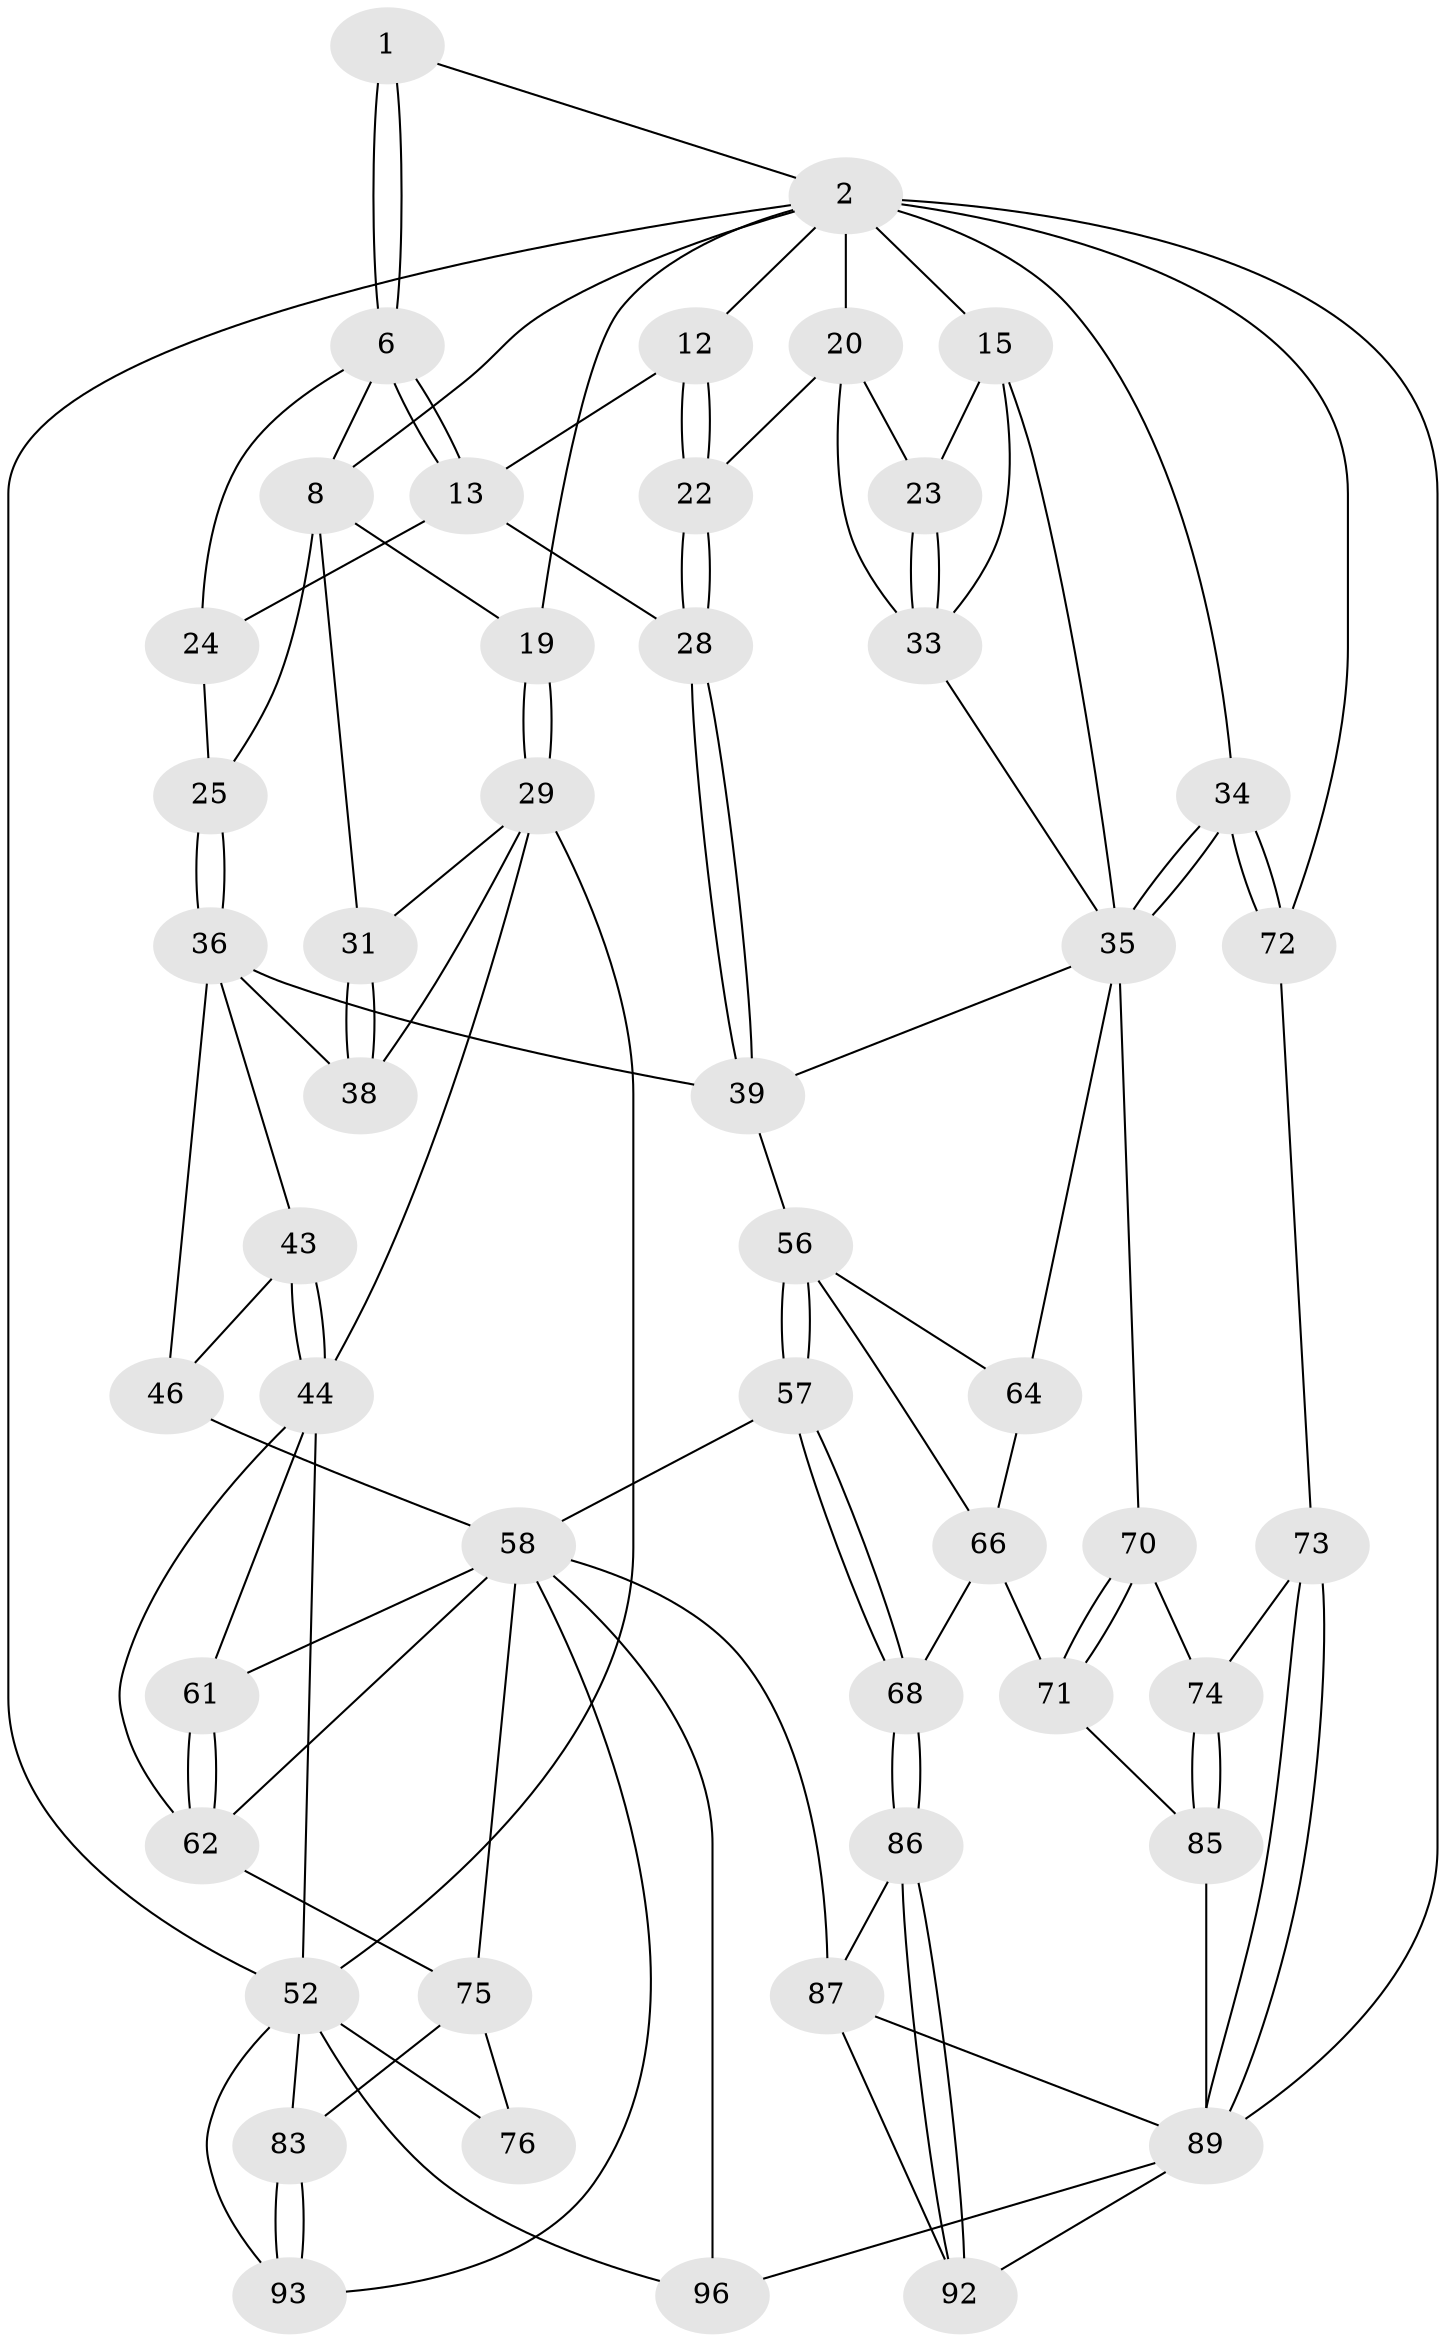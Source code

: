 // original degree distribution, {3: 0.02040816326530612, 4: 0.23469387755102042, 6: 0.21428571428571427, 5: 0.5306122448979592}
// Generated by graph-tools (version 1.1) at 2025/16/03/09/25 04:16:50]
// undirected, 49 vertices, 114 edges
graph export_dot {
graph [start="1"]
  node [color=gray90,style=filled];
  1 [pos="+0.4086368581796481+0"];
  2 [pos="+0.7685629681503483+0",super="+9+3"];
  6 [pos="+0.4216562490837699+0.12313129356822602",super="+7"];
  8 [pos="+0.26205683743460084+0.13939264879227867",super="+18"];
  12 [pos="+0.656403755986402+0.10854038693815217"];
  13 [pos="+0.454115538985188+0.14137276928066825",super="+27"];
  15 [pos="+0.985329149445962+0.1882607515273864",super="+16"];
  19 [pos="+0+0"];
  20 [pos="+0.6824274021728318+0.13583468167006196",super="+21"];
  22 [pos="+0.5306472962549599+0.39941111917083105"];
  23 [pos="+0.7415513078770655+0.3236852571633579"];
  24 [pos="+0.33768558095459933+0.26603376360477055"];
  25 [pos="+0.2757533809497412+0.3216092317240433"];
  28 [pos="+0.5190225010359911+0.4040302418148716"];
  29 [pos="+0+0.24927900818001558",super="+30"];
  31 [pos="+0.09969598927323643+0.2918513556733253"];
  33 [pos="+0.7359414604029315+0.36285697787452936",super="+42"];
  34 [pos="+1+0.5000866105474757"];
  35 [pos="+0.9464834478118725+0.49955936875215246",super="+47"];
  36 [pos="+0.27333204674948686+0.3347647016202572",super="+37+40"];
  38 [pos="+0.18065601561567385+0.37224003615212836"];
  39 [pos="+0.5065782795680591+0.42555403624543087",super="+50"];
  43 [pos="+0.2182429925852241+0.40955838194073685"];
  44 [pos="+0.212700618441334+0.550735287314909",super="+45"];
  46 [pos="+0.3802397311975555+0.5072017713217357"];
  52 [pos="+0.04674231643062988+0.5905482261631254",super="+53"];
  56 [pos="+0.5667353304003716+0.5910596532403715",super="+65"];
  57 [pos="+0.4660498094878264+0.7383726833386351"];
  58 [pos="+0.46347647298650246+0.7381821042135972",super="+59+77"];
  61 [pos="+0.24473035900536944+0.5533897892654704"];
  62 [pos="+0.2680297501220126+0.7083111624466765",super="+63"];
  64 [pos="+0.6941679592771509+0.6296980362995456"];
  66 [pos="+0.6077701395776011+0.6537738859953742",super="+67+69"];
  68 [pos="+0.5197982488232932+0.7687889493617751"];
  70 [pos="+0.8239325024934291+0.6731471856841148"];
  71 [pos="+0.6679633076383267+0.7866482511776045",super="+84"];
  72 [pos="+1+0.5666567648686478"];
  73 [pos="+0.9154400151969423+0.792984521886472"];
  74 [pos="+0.8671134190546846+0.7819615188193488"];
  75 [pos="+0.2649698806849653+0.7164885300956727",super="+80"];
  76 [pos="+0.12428815505974997+0.7332973437658405"];
  83 [pos="+0.1097205830003211+0.8566179967471269"];
  85 [pos="+0.7068698912014149+0.9258867693235784"];
  86 [pos="+0.4962219816365214+0.8893980950970395"];
  87 [pos="+0.40521748701802807+0.8923650797672541",super="+97+88"];
  89 [pos="+1+1",super="+90"];
  92 [pos="+0.5406916906279132+0.9786828764694585"];
  93 [pos="+0.05440821159204144+1"];
  96 [pos="+0.1294456557135476+1"];
  1 -- 2;
  1 -- 6;
  1 -- 6;
  2 -- 20;
  2 -- 12;
  2 -- 15 [weight=3];
  2 -- 34;
  2 -- 72;
  2 -- 8;
  2 -- 19;
  2 -- 89;
  2 -- 52 [weight=2];
  6 -- 13;
  6 -- 13;
  6 -- 8;
  6 -- 24;
  8 -- 25;
  8 -- 19;
  8 -- 31;
  12 -- 13;
  12 -- 22;
  12 -- 22;
  13 -- 24;
  13 -- 28;
  15 -- 33;
  15 -- 35;
  15 -- 23;
  19 -- 29;
  19 -- 29;
  20 -- 23;
  20 -- 33;
  20 -- 22;
  22 -- 28;
  22 -- 28;
  23 -- 33;
  23 -- 33;
  24 -- 25;
  25 -- 36;
  25 -- 36;
  28 -- 39;
  28 -- 39;
  29 -- 52;
  29 -- 44;
  29 -- 38;
  29 -- 31;
  31 -- 38;
  31 -- 38;
  33 -- 35;
  34 -- 35;
  34 -- 35;
  34 -- 72;
  34 -- 72;
  35 -- 64;
  35 -- 70;
  35 -- 39;
  36 -- 43;
  36 -- 38;
  36 -- 46;
  36 -- 39;
  39 -- 56;
  43 -- 44;
  43 -- 44;
  43 -- 46;
  44 -- 61;
  44 -- 62;
  44 -- 52;
  46 -- 58;
  52 -- 76;
  52 -- 96;
  52 -- 83;
  52 -- 93;
  56 -- 57;
  56 -- 57;
  56 -- 66;
  56 -- 64;
  57 -- 58;
  57 -- 68;
  57 -- 68;
  58 -- 62;
  58 -- 61;
  58 -- 96;
  58 -- 93;
  58 -- 75;
  58 -- 87 [weight=2];
  61 -- 62;
  61 -- 62;
  62 -- 75;
  64 -- 66;
  66 -- 68;
  66 -- 71 [weight=2];
  68 -- 86;
  68 -- 86;
  70 -- 71;
  70 -- 71;
  70 -- 74;
  71 -- 85;
  72 -- 73;
  73 -- 74;
  73 -- 89;
  73 -- 89;
  74 -- 85;
  74 -- 85;
  75 -- 76 [weight=2];
  75 -- 83;
  83 -- 93;
  83 -- 93;
  85 -- 89;
  86 -- 87;
  86 -- 92;
  86 -- 92;
  87 -- 92;
  87 -- 89;
  89 -- 96;
  89 -- 92;
}
